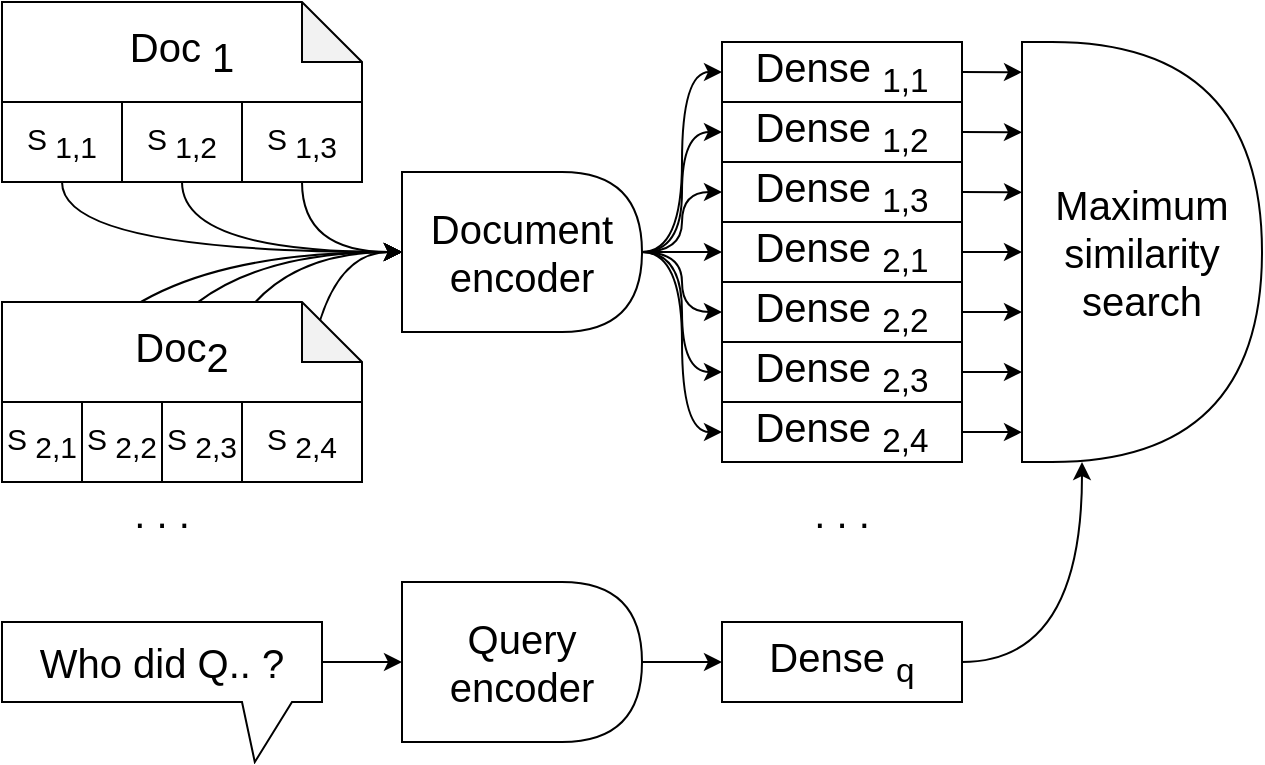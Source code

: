<mxfile>
    <diagram id="fyCGsxDPwNVANntniC9m" name="Page-1">
        <mxGraphModel dx="940" dy="692" grid="1" gridSize="10" guides="1" tooltips="1" connect="1" arrows="1" fold="1" page="1" pageScale="1" pageWidth="827" pageHeight="1169" background="#FFFFFF" math="0" shadow="0">
            <root>
                <mxCell id="0"/>
                <mxCell id="1" parent="0"/>
                <mxCell id="2" value="&lt;font color=&quot;#000000&quot; style=&quot;font-size: 20px&quot;&gt;Doc&amp;nbsp;&lt;sub style=&quot;font-size: 20px&quot;&gt;1&lt;/sub&gt;&lt;/font&gt;" style="shape=note;whiteSpace=wrap;html=1;backgroundOutline=1;darkOpacity=0.05;fillColor=#FFFFFF;strokeColor=#000000;fontSize=20;" parent="1" vertex="1">
                    <mxGeometry x="40" y="50" width="180" height="50" as="geometry"/>
                </mxCell>
                <mxCell id="66" style="edgeStyle=orthogonalEdgeStyle;curved=1;html=1;exitX=1;exitY=0.5;exitDx=0;exitDy=0;entryX=0;entryY=0.5;entryDx=0;entryDy=0;strokeColor=#000000;" edge="1" parent="1" source="6" target="64">
                    <mxGeometry relative="1" as="geometry"/>
                </mxCell>
                <mxCell id="67" style="edgeStyle=orthogonalEdgeStyle;curved=1;html=1;exitX=1;exitY=0.5;exitDx=0;exitDy=0;entryX=0;entryY=0.5;entryDx=0;entryDy=0;strokeColor=#000000;" edge="1" parent="1" source="6" target="65">
                    <mxGeometry relative="1" as="geometry"/>
                </mxCell>
                <mxCell id="68" style="edgeStyle=orthogonalEdgeStyle;curved=1;html=1;exitX=1;exitY=0.5;exitDx=0;exitDy=0;entryX=0;entryY=0.5;entryDx=0;entryDy=0;strokeColor=#000000;" edge="1" parent="1" source="6" target="62">
                    <mxGeometry relative="1" as="geometry">
                        <Array as="points">
                            <mxPoint x="360" y="175"/>
                        </Array>
                    </mxGeometry>
                </mxCell>
                <mxCell id="69" style="edgeStyle=orthogonalEdgeStyle;curved=1;html=1;exitX=1;exitY=0.5;exitDx=0;exitDy=0;entryX=0;entryY=0.5;entryDx=0;entryDy=0;strokeColor=#000000;" edge="1" parent="1" source="6" target="60">
                    <mxGeometry relative="1" as="geometry"/>
                </mxCell>
                <mxCell id="70" style="edgeStyle=orthogonalEdgeStyle;curved=1;html=1;exitX=1;exitY=0.5;exitDx=0;exitDy=0;entryX=0;entryY=0.5;entryDx=0;entryDy=0;strokeColor=#000000;" edge="1" parent="1" source="6" target="59">
                    <mxGeometry relative="1" as="geometry"/>
                </mxCell>
                <mxCell id="71" style="edgeStyle=orthogonalEdgeStyle;curved=1;html=1;exitX=1;exitY=0.5;exitDx=0;exitDy=0;entryX=0;entryY=0.5;entryDx=0;entryDy=0;strokeColor=#000000;" edge="1" parent="1" source="6" target="13">
                    <mxGeometry relative="1" as="geometry">
                        <Array as="points">
                            <mxPoint x="380" y="175"/>
                            <mxPoint x="380" y="85"/>
                        </Array>
                    </mxGeometry>
                </mxCell>
                <mxCell id="72" style="edgeStyle=orthogonalEdgeStyle;curved=1;html=1;exitX=1;exitY=0.5;exitDx=0;exitDy=0;entryX=0;entryY=0.5;entryDx=0;entryDy=0;strokeColor=#000000;" edge="1" parent="1" source="6" target="63">
                    <mxGeometry relative="1" as="geometry"/>
                </mxCell>
                <mxCell id="6" value="Document&lt;br&gt;encoder" style="shape=delay;whiteSpace=wrap;html=1;fontSize=20;fontColor=#000;strokeColor=#000000;fillColor=#FFFFFF;" parent="1" vertex="1">
                    <mxGeometry x="240" y="135" width="120" height="80" as="geometry"/>
                </mxCell>
                <mxCell id="73" style="edgeStyle=orthogonalEdgeStyle;curved=1;html=1;exitX=1;exitY=0.5;exitDx=0;exitDy=0;entryX=0;entryY=0.072;entryDx=0;entryDy=0;entryPerimeter=0;strokeColor=#000000;" edge="1" parent="1" source="13" target="27">
                    <mxGeometry relative="1" as="geometry"/>
                </mxCell>
                <mxCell id="13" value="Dense&amp;nbsp;&lt;sub&gt;1,1&lt;/sub&gt;" style="rounded=0;whiteSpace=wrap;html=1;fontSize=20;fontColor=#000;strokeColor=#000000;fillColor=#FFFFFF;" parent="1" vertex="1">
                    <mxGeometry x="400" y="70" width="120" height="30" as="geometry"/>
                </mxCell>
                <mxCell id="21" style="edgeStyle=none;html=1;exitX=0;exitY=0;exitDx=160;exitDy=20;exitPerimeter=0;entryX=0;entryY=0.5;entryDx=0;entryDy=0;fontSize=20;fontColor=#000;strokeColor=#000000;" parent="1" source="19" target="20" edge="1">
                    <mxGeometry relative="1" as="geometry"/>
                </mxCell>
                <mxCell id="19" value="Who did Q.. ?" style="shape=callout;whiteSpace=wrap;html=1;perimeter=calloutPerimeter;fontSize=20;fontColor=#000;strokeColor=#000000;fillColor=#FFFFFF;position2=0.79;base=25;size=30;position=0.75;" parent="1" vertex="1">
                    <mxGeometry x="40" y="360" width="160" height="70" as="geometry"/>
                </mxCell>
                <mxCell id="23" style="edgeStyle=none;html=1;exitX=1;exitY=0.5;exitDx=0;exitDy=0;entryX=0;entryY=0.5;entryDx=0;entryDy=0;fontSize=20;fontColor=#000;strokeColor=#000000;" parent="1" source="20" target="22" edge="1">
                    <mxGeometry relative="1" as="geometry"/>
                </mxCell>
                <mxCell id="20" value="Query&lt;br&gt;encoder" style="shape=delay;whiteSpace=wrap;html=1;fontSize=20;fontColor=#000;strokeColor=#000000;fillColor=#FFFFFF;" parent="1" vertex="1">
                    <mxGeometry x="240" y="340" width="120" height="80" as="geometry"/>
                </mxCell>
                <mxCell id="32" style="edgeStyle=orthogonalEdgeStyle;html=1;entryX=0.25;entryY=1;entryDx=0;entryDy=0;fontSize=20;fontColor=#000;strokeColor=#000000;curved=1;exitX=1;exitY=0.5;exitDx=0;exitDy=0;" parent="1" target="27" edge="1" source="22">
                    <mxGeometry relative="1" as="geometry">
                        <mxPoint x="520" y="330" as="sourcePoint"/>
                        <mxPoint x="590" y="230.0" as="targetPoint"/>
                        <Array as="points">
                            <mxPoint x="580" y="380"/>
                        </Array>
                    </mxGeometry>
                </mxCell>
                <mxCell id="22" value="Dense&amp;nbsp;&lt;sub&gt;q&lt;/sub&gt;" style="rounded=0;whiteSpace=wrap;html=1;fontSize=20;fontColor=#000;strokeColor=#000000;fillColor=#FFFFFF;" parent="1" vertex="1">
                    <mxGeometry x="400" y="360" width="120" height="40" as="geometry"/>
                </mxCell>
                <mxCell id="25" value=". . ." style="text;html=1;strokeColor=none;fillColor=none;align=center;verticalAlign=middle;whiteSpace=wrap;rounded=0;fontSize=20;fontColor=#000;" parent="1" vertex="1">
                    <mxGeometry x="430" y="290" width="60" height="30" as="geometry"/>
                </mxCell>
                <mxCell id="27" value="Maximum&lt;br&gt;similarity&lt;br&gt;search" style="shape=delay;whiteSpace=wrap;html=1;fontSize=20;fontColor=#000;strokeColor=#000000;fillColor=#FFFFFF;" parent="1" vertex="1">
                    <mxGeometry x="550" y="70" width="120" height="210" as="geometry"/>
                </mxCell>
                <mxCell id="37" style="edgeStyle=orthogonalEdgeStyle;html=1;exitX=0.5;exitY=1;exitDx=0;exitDy=0;entryX=0;entryY=0.5;entryDx=0;entryDy=0;strokeColor=#000000;curved=1;" edge="1" parent="1" source="34" target="6">
                    <mxGeometry relative="1" as="geometry"/>
                </mxCell>
                <mxCell id="34" value="S&amp;nbsp;&lt;sub style=&quot;font-size: 15px;&quot;&gt;1,1&lt;/sub&gt;" style="rounded=0;whiteSpace=wrap;html=1;fontSize=15;fontColor=#000;strokeColor=#000000;fillColor=#FFFFFF;" vertex="1" parent="1">
                    <mxGeometry x="40" y="100" width="60" height="40" as="geometry"/>
                </mxCell>
                <mxCell id="38" style="edgeStyle=orthogonalEdgeStyle;html=1;exitX=0.5;exitY=1;exitDx=0;exitDy=0;entryX=0;entryY=0.5;entryDx=0;entryDy=0;strokeColor=#000000;curved=1;" edge="1" parent="1" source="35" target="6">
                    <mxGeometry relative="1" as="geometry"/>
                </mxCell>
                <mxCell id="35" value="S&amp;nbsp;&lt;sub style=&quot;font-size: 15px;&quot;&gt;1,2&lt;/sub&gt;" style="rounded=0;whiteSpace=wrap;html=1;fontSize=15;fontColor=#000;strokeColor=#000000;fillColor=#FFFFFF;" vertex="1" parent="1">
                    <mxGeometry x="100" y="100" width="60" height="40" as="geometry"/>
                </mxCell>
                <mxCell id="39" style="edgeStyle=orthogonalEdgeStyle;html=1;exitX=0.5;exitY=1;exitDx=0;exitDy=0;strokeColor=#000000;curved=1;entryX=0;entryY=0.5;entryDx=0;entryDy=0;" edge="1" parent="1" source="36" target="6">
                    <mxGeometry relative="1" as="geometry">
                        <mxPoint x="240" y="180" as="targetPoint"/>
                        <Array as="points">
                            <mxPoint x="190" y="175"/>
                        </Array>
                    </mxGeometry>
                </mxCell>
                <mxCell id="36" value="S&amp;nbsp;&lt;sub style=&quot;font-size: 15px;&quot;&gt;1,3&lt;/sub&gt;" style="rounded=0;whiteSpace=wrap;html=1;fontSize=15;fontColor=#000;strokeColor=#000000;fillColor=#FFFFFF;" vertex="1" parent="1">
                    <mxGeometry x="160" y="100" width="60" height="40" as="geometry"/>
                </mxCell>
                <mxCell id="49" style="edgeStyle=orthogonalEdgeStyle;html=1;exitX=0.5;exitY=1;exitDx=0;exitDy=0;entryX=0;entryY=0.5;entryDx=0;entryDy=0;strokeColor=#000000;curved=1;" edge="1" source="50" parent="1" target="6">
                    <mxGeometry relative="1" as="geometry">
                        <mxPoint x="240" y="340" as="targetPoint"/>
                        <Array as="points">
                            <mxPoint x="60" y="175"/>
                        </Array>
                    </mxGeometry>
                </mxCell>
                <mxCell id="50" value="S&amp;nbsp;&lt;sub style=&quot;font-size: 15px&quot;&gt;2,1&lt;/sub&gt;" style="rounded=0;whiteSpace=wrap;html=1;fontSize=15;fontColor=#000;strokeColor=#000000;fillColor=#FFFFFF;" vertex="1" parent="1">
                    <mxGeometry x="40" y="250" width="40" height="40" as="geometry"/>
                </mxCell>
                <mxCell id="51" style="edgeStyle=orthogonalEdgeStyle;html=1;exitX=0.5;exitY=1;exitDx=0;exitDy=0;entryX=0;entryY=0.5;entryDx=0;entryDy=0;strokeColor=#000000;curved=1;" edge="1" source="52" parent="1" target="6">
                    <mxGeometry relative="1" as="geometry">
                        <mxPoint x="240" y="340" as="targetPoint"/>
                        <Array as="points">
                            <mxPoint x="100" y="175"/>
                        </Array>
                    </mxGeometry>
                </mxCell>
                <mxCell id="52" value="S&amp;nbsp;&lt;sub style=&quot;font-size: 15px&quot;&gt;2,2&lt;/sub&gt;" style="rounded=0;whiteSpace=wrap;html=1;fontSize=15;fontColor=#000;strokeColor=#000000;fillColor=#FFFFFF;" vertex="1" parent="1">
                    <mxGeometry x="80" y="250" width="40" height="40" as="geometry"/>
                </mxCell>
                <mxCell id="53" style="edgeStyle=orthogonalEdgeStyle;html=1;exitX=0.5;exitY=1;exitDx=0;exitDy=0;strokeColor=#000000;curved=1;entryX=0;entryY=0.5;entryDx=0;entryDy=0;" edge="1" source="54" parent="1" target="6">
                    <mxGeometry relative="1" as="geometry">
                        <mxPoint x="240" y="340" as="targetPoint"/>
                        <Array as="points">
                            <mxPoint x="140" y="175"/>
                        </Array>
                    </mxGeometry>
                </mxCell>
                <mxCell id="54" value="S&amp;nbsp;&lt;sub style=&quot;font-size: 15px&quot;&gt;2,3&lt;/sub&gt;" style="rounded=0;whiteSpace=wrap;html=1;fontSize=15;fontColor=#000;strokeColor=#000000;fillColor=#FFFFFF;" vertex="1" parent="1">
                    <mxGeometry x="120" y="250" width="40" height="40" as="geometry"/>
                </mxCell>
                <mxCell id="56" style="edgeStyle=orthogonalEdgeStyle;curved=1;html=1;exitX=0.5;exitY=1;exitDx=0;exitDy=0;entryX=0;entryY=0.5;entryDx=0;entryDy=0;strokeColor=#000000;" edge="1" parent="1" source="55" target="6">
                    <mxGeometry relative="1" as="geometry">
                        <Array as="points">
                            <mxPoint x="190" y="175"/>
                        </Array>
                    </mxGeometry>
                </mxCell>
                <mxCell id="55" value="S&amp;nbsp;&lt;sub style=&quot;font-size: 15px&quot;&gt;2,4&lt;/sub&gt;" style="rounded=0;whiteSpace=wrap;html=1;fontSize=15;fontColor=#000;strokeColor=#000000;fillColor=#FFFFFF;" vertex="1" parent="1">
                    <mxGeometry x="160" y="250" width="60" height="40" as="geometry"/>
                </mxCell>
                <mxCell id="48" value="&lt;font color=&quot;#000000&quot; style=&quot;font-size: 20px&quot;&gt;Doc&lt;sub style=&quot;font-size: 20px&quot;&gt;2&lt;/sub&gt;&lt;/font&gt;" style="shape=note;whiteSpace=wrap;html=1;backgroundOutline=1;darkOpacity=0.05;fillColor=#FFFFFF;strokeColor=#000000;fontSize=20;" vertex="1" parent="1">
                    <mxGeometry x="40" y="200" width="180" height="50" as="geometry"/>
                </mxCell>
                <mxCell id="57" value=". . ." style="text;html=1;strokeColor=none;fillColor=none;align=center;verticalAlign=middle;whiteSpace=wrap;rounded=0;fontSize=20;fontColor=#000;" vertex="1" parent="1">
                    <mxGeometry x="90" y="290" width="60" height="30" as="geometry"/>
                </mxCell>
                <mxCell id="74" style="edgeStyle=orthogonalEdgeStyle;curved=1;html=1;exitX=1;exitY=0.5;exitDx=0;exitDy=0;entryX=0;entryY=0.215;entryDx=0;entryDy=0;entryPerimeter=0;strokeColor=#000000;" edge="1" parent="1" source="59" target="27">
                    <mxGeometry relative="1" as="geometry"/>
                </mxCell>
                <mxCell id="59" value="Dense&amp;nbsp;&lt;sub&gt;1,2&lt;/sub&gt;" style="rounded=0;whiteSpace=wrap;html=1;fontSize=20;fontColor=#000;strokeColor=#000000;fillColor=#FFFFFF;" vertex="1" parent="1">
                    <mxGeometry x="400" y="100" width="120" height="30" as="geometry"/>
                </mxCell>
                <mxCell id="75" style="edgeStyle=orthogonalEdgeStyle;curved=1;html=1;exitX=1;exitY=0.5;exitDx=0;exitDy=0;entryX=0;entryY=0.358;entryDx=0;entryDy=0;entryPerimeter=0;strokeColor=#000000;" edge="1" parent="1" source="60" target="27">
                    <mxGeometry relative="1" as="geometry"/>
                </mxCell>
                <mxCell id="60" value="Dense&amp;nbsp;&lt;sub&gt;1,3&lt;/sub&gt;" style="rounded=0;whiteSpace=wrap;html=1;fontSize=20;fontColor=#000;strokeColor=#000000;fillColor=#FFFFFF;" vertex="1" parent="1">
                    <mxGeometry x="400" y="130" width="120" height="30" as="geometry"/>
                </mxCell>
                <mxCell id="76" style="edgeStyle=orthogonalEdgeStyle;curved=1;html=1;exitX=1;exitY=0.5;exitDx=0;exitDy=0;entryX=0;entryY=0.5;entryDx=0;entryDy=0;strokeColor=#000000;" edge="1" parent="1" source="62" target="27">
                    <mxGeometry relative="1" as="geometry"/>
                </mxCell>
                <mxCell id="62" value="Dense&amp;nbsp;&lt;sub&gt;2,1&lt;/sub&gt;" style="rounded=0;whiteSpace=wrap;html=1;fontSize=20;fontColor=#000;strokeColor=#000000;fillColor=#FFFFFF;" vertex="1" parent="1">
                    <mxGeometry x="400" y="160" width="120" height="30" as="geometry"/>
                </mxCell>
                <mxCell id="77" style="edgeStyle=orthogonalEdgeStyle;curved=1;html=1;exitX=1;exitY=0.5;exitDx=0;exitDy=0;entryX=0;entryY=0.643;entryDx=0;entryDy=0;entryPerimeter=0;strokeColor=#000000;" edge="1" parent="1" source="63" target="27">
                    <mxGeometry relative="1" as="geometry"/>
                </mxCell>
                <mxCell id="63" value="Dense&amp;nbsp;&lt;sub&gt;2,2&lt;/sub&gt;" style="rounded=0;whiteSpace=wrap;html=1;fontSize=20;fontColor=#000;strokeColor=#000000;fillColor=#FFFFFF;" vertex="1" parent="1">
                    <mxGeometry x="400" y="190" width="120" height="30" as="geometry"/>
                </mxCell>
                <mxCell id="78" style="edgeStyle=orthogonalEdgeStyle;curved=1;html=1;exitX=1;exitY=0.5;exitDx=0;exitDy=0;entryX=0;entryY=0.786;entryDx=0;entryDy=0;entryPerimeter=0;strokeColor=#000000;" edge="1" parent="1" source="64" target="27">
                    <mxGeometry relative="1" as="geometry"/>
                </mxCell>
                <mxCell id="64" value="Dense&amp;nbsp;&lt;sub&gt;2,3&lt;/sub&gt;" style="rounded=0;whiteSpace=wrap;html=1;fontSize=20;fontColor=#000;strokeColor=#000000;fillColor=#FFFFFF;" vertex="1" parent="1">
                    <mxGeometry x="400" y="220" width="120" height="30" as="geometry"/>
                </mxCell>
                <mxCell id="79" style="edgeStyle=orthogonalEdgeStyle;curved=1;html=1;exitX=1;exitY=0.5;exitDx=0;exitDy=0;entryX=0;entryY=0.929;entryDx=0;entryDy=0;entryPerimeter=0;strokeColor=#000000;" edge="1" parent="1" source="65" target="27">
                    <mxGeometry relative="1" as="geometry"/>
                </mxCell>
                <mxCell id="65" value="Dense&amp;nbsp;&lt;sub&gt;2,4&lt;/sub&gt;" style="rounded=0;whiteSpace=wrap;html=1;fontSize=20;fontColor=#000;strokeColor=#000000;fillColor=#FFFFFF;" vertex="1" parent="1">
                    <mxGeometry x="400" y="250" width="120" height="30" as="geometry"/>
                </mxCell>
            </root>
        </mxGraphModel>
    </diagram>
</mxfile>